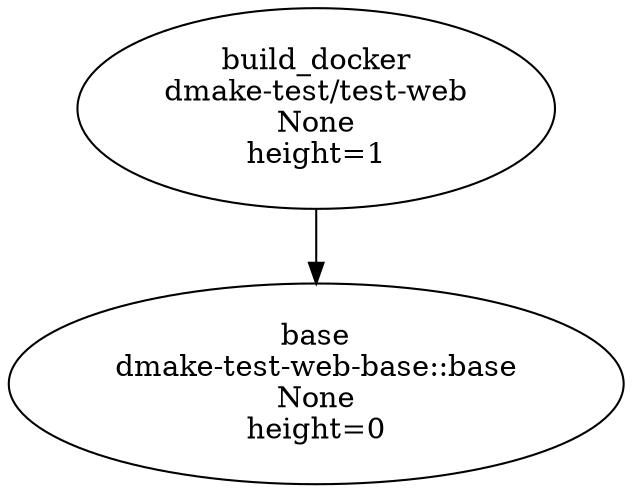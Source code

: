// DMake Services
digraph {
	subgraph "group base" {
		rank=same
		"('base', 'dmake-test-web-base__base', None)" [label="base
dmake-test-web-base::base
None
height=0"]
	}
	"('build_docker', 'dmake-test/test-web', None)" -> "('base', 'dmake-test-web-base__base', None)"
	subgraph "group build_docker" {
		rank=same
		"('build_docker', 'dmake-test/test-web', None)" [label="build_docker
dmake-test/test-web
None
height=1"]
	}
}
